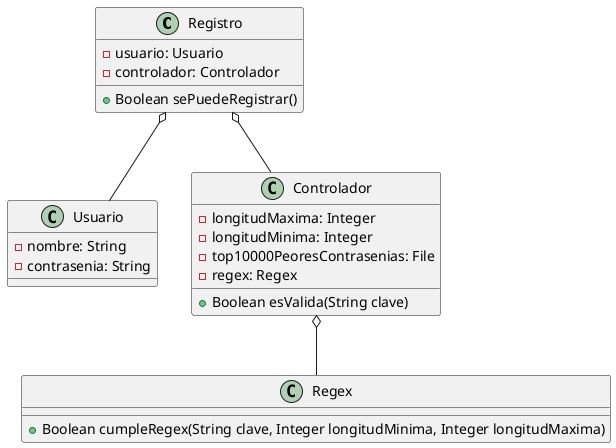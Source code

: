 @startuml

class Registro {
   -usuario: Usuario
   -controlador: Controlador

   +Boolean sePuedeRegistrar()
}

class Usuario {
   -nombre: String
   -contrasenia: String
}

class Controlador {
    -longitudMaxima: Integer
    -longitudMinima: Integer
    -top10000PeoresContrasenias: File
    -regex: Regex

    +Boolean esValida(String clave)
}

class Regex {
    +Boolean cumpleRegex(String clave, Integer longitudMinima, Integer longitudMaxima)
}

Registro o-- Usuario
Registro o-- Controlador
Controlador o-- Regex

@enduml